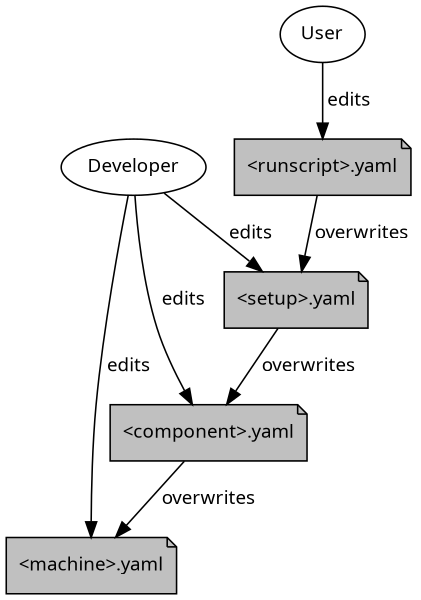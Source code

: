 digraph "file_hierarchy" {
    size="6,4";
    graph [fontname="Verdana", fontsize="12"];
    node [fontname="Verdana", fontsize="12"];
    edge [fontname="Sans", fontsize="12"];
    rankdir="TB";
    runscript [label="<runscript>.yaml", shape="note", fillcolor="gray", style=filled];
    component_file [label="<component>.yaml", shape="note", fontcolor=black, fillcolor="gray", style=filled];
    setup_file [label="<setup>.yaml", shape="note", fillcolor=gray, style=filled];
    machine_file [label="<machine>.yaml", shape="note", fillcolor=gray, style=filled];
    user [label="User"];

    component_file -> machine_file [label=" overwrites "];
    setup_file -> component_file [label=" overwrites "];
    runscript -> setup_file [label=" overwrites "];
    user -> runscript [label=" edits "];
    developer [label="Developer"];
    developer -> machine_file [label=" edits "];
    developer -> setup_file [label=" edits "];
    developer -> component_file [label=" edits "];

}

